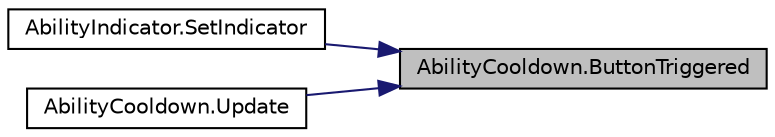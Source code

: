 digraph "AbilityCooldown.ButtonTriggered"
{
 // INTERACTIVE_SVG=YES
 // LATEX_PDF_SIZE
  edge [fontname="Helvetica",fontsize="10",labelfontname="Helvetica",labelfontsize="10"];
  node [fontname="Helvetica",fontsize="10",shape=record];
  rankdir="RL";
  Node1 [label="AbilityCooldown.ButtonTriggered",height=0.2,width=0.4,color="black", fillcolor="grey75", style="filled", fontcolor="black",tooltip="When the button is actually triggered, this function should execute"];
  Node1 -> Node2 [dir="back",color="midnightblue",fontsize="10",style="solid",fontname="Helvetica"];
  Node2 [label="AbilityIndicator.SetIndicator",height=0.2,width=0.4,color="black", fillcolor="white", style="filled",URL="$class_ability_indicator.html#a334fb70612241c8c1067bb596a4e2a26",tooltip="Shows the indicator of the wanted ability"];
  Node1 -> Node3 [dir="back",color="midnightblue",fontsize="10",style="solid",fontname="Helvetica"];
  Node3 [label="AbilityCooldown.Update",height=0.2,width=0.4,color="black", fillcolor="white", style="filled",URL="$class_ability_cooldown.html#a0a1223f783a3c342413172a5797fa597",tooltip=" "];
}
